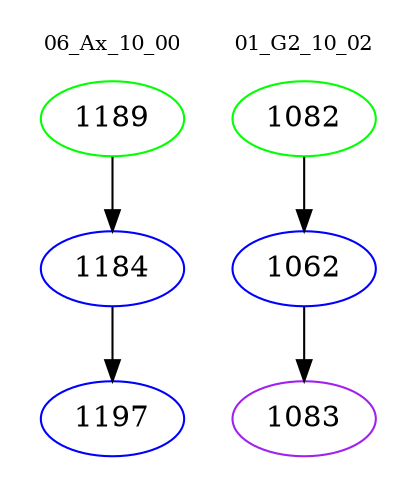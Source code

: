 digraph{
subgraph cluster_0 {
color = white
label = "06_Ax_10_00";
fontsize=10;
T0_1189 [label="1189", color="green"]
T0_1189 -> T0_1184 [color="black"]
T0_1184 [label="1184", color="blue"]
T0_1184 -> T0_1197 [color="black"]
T0_1197 [label="1197", color="blue"]
}
subgraph cluster_1 {
color = white
label = "01_G2_10_02";
fontsize=10;
T1_1082 [label="1082", color="green"]
T1_1082 -> T1_1062 [color="black"]
T1_1062 [label="1062", color="blue"]
T1_1062 -> T1_1083 [color="black"]
T1_1083 [label="1083", color="purple"]
}
}
